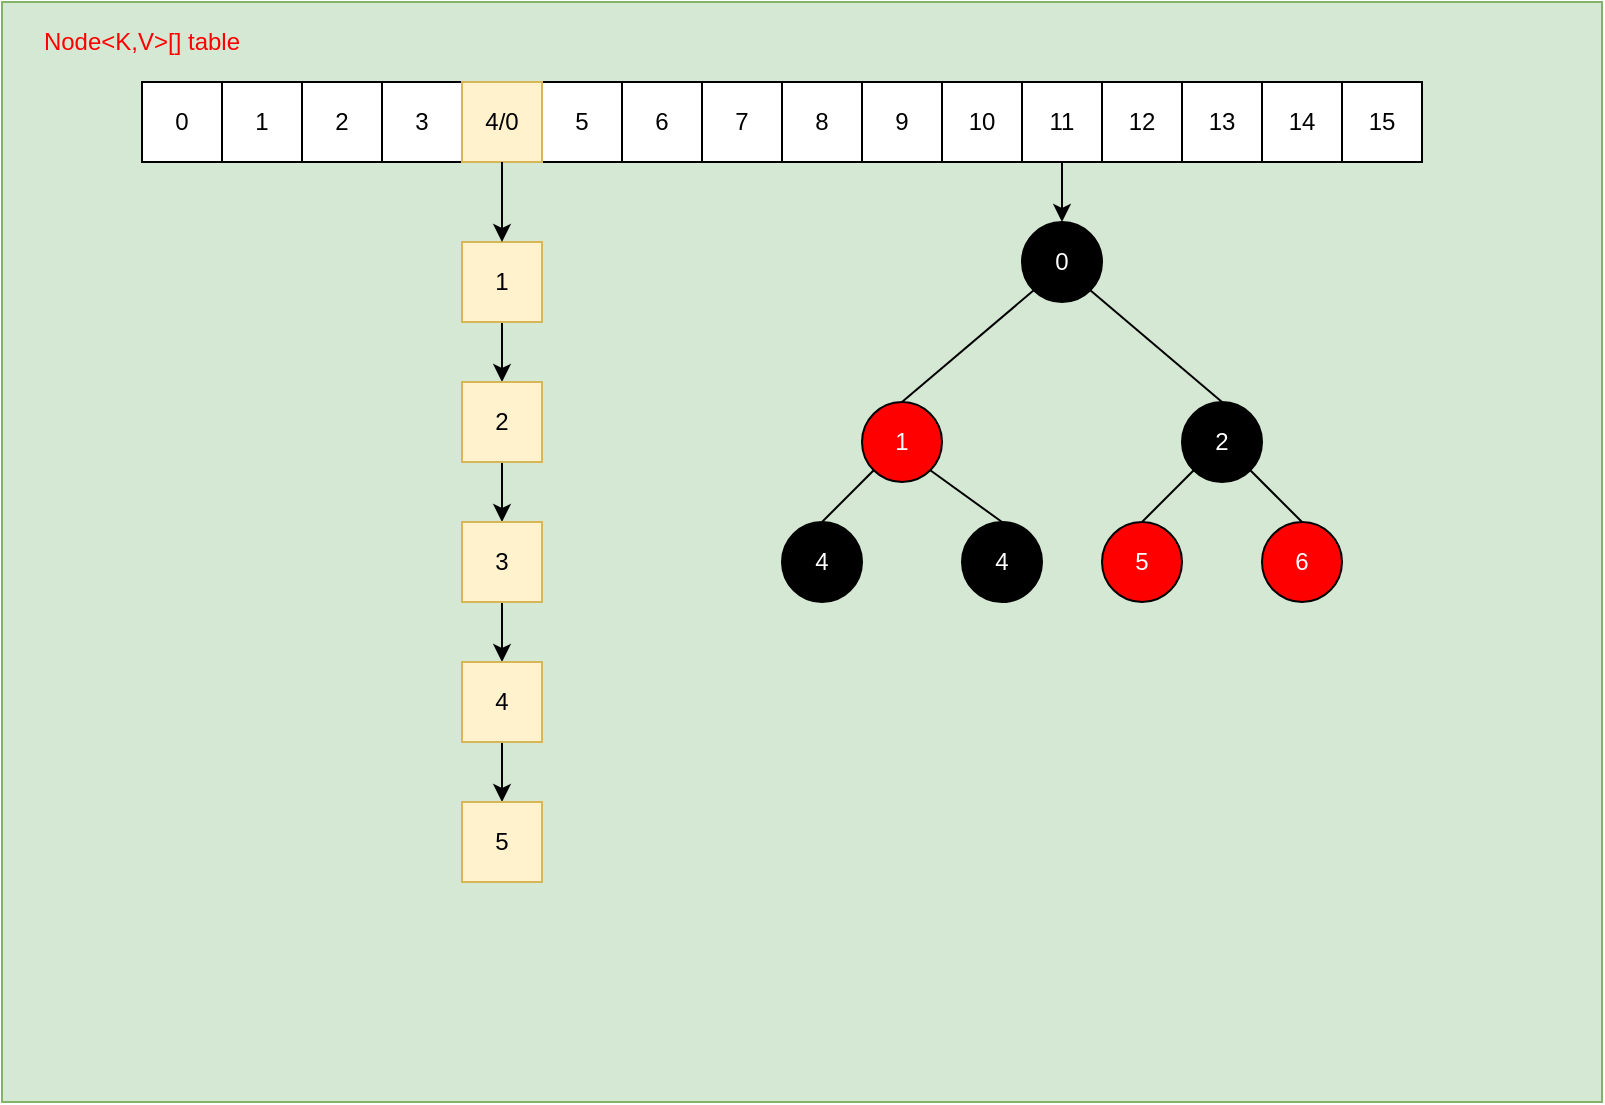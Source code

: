 <mxfile version="12.9.6" type="github" pages="6">
  <diagram id="8V5dtoAIcNinE1zWuWp3" name="HashMap">
    <mxGraphModel dx="946" dy="623" grid="1" gridSize="10" guides="1" tooltips="1" connect="1" arrows="1" fold="1" page="1" pageScale="1" pageWidth="827" pageHeight="1169" math="0" shadow="0">
      <root>
        <mxCell id="0" />
        <mxCell id="1" parent="0" />
        <mxCell id="l8kK58O80P4qnYT1HE0h-29" value="" style="rounded=0;whiteSpace=wrap;html=1;fillColor=#d5e8d4;strokeColor=#82b366;" vertex="1" parent="1">
          <mxGeometry x="10" y="10" width="800" height="550" as="geometry" />
        </mxCell>
        <mxCell id="l8kK58O80P4qnYT1HE0h-46" value="" style="group;fillColor=#fff2cc;strokeColor=#d6b656;" vertex="1" connectable="0" parent="1">
          <mxGeometry x="80" y="50" width="640" height="40" as="geometry" />
        </mxCell>
        <mxCell id="l8kK58O80P4qnYT1HE0h-30" value="0" style="whiteSpace=wrap;html=1;aspect=fixed;" vertex="1" parent="l8kK58O80P4qnYT1HE0h-46">
          <mxGeometry width="40" height="40" as="geometry" />
        </mxCell>
        <mxCell id="l8kK58O80P4qnYT1HE0h-31" value="1" style="whiteSpace=wrap;html=1;aspect=fixed;" vertex="1" parent="l8kK58O80P4qnYT1HE0h-46">
          <mxGeometry x="40" width="40" height="40" as="geometry" />
        </mxCell>
        <mxCell id="l8kK58O80P4qnYT1HE0h-32" value="2" style="whiteSpace=wrap;html=1;aspect=fixed;" vertex="1" parent="l8kK58O80P4qnYT1HE0h-46">
          <mxGeometry x="80" width="40" height="40" as="geometry" />
        </mxCell>
        <mxCell id="l8kK58O80P4qnYT1HE0h-33" value="5" style="whiteSpace=wrap;html=1;aspect=fixed;" vertex="1" parent="l8kK58O80P4qnYT1HE0h-46">
          <mxGeometry x="200" width="40" height="40" as="geometry" />
        </mxCell>
        <mxCell id="l8kK58O80P4qnYT1HE0h-34" value="8" style="whiteSpace=wrap;html=1;aspect=fixed;" vertex="1" parent="l8kK58O80P4qnYT1HE0h-46">
          <mxGeometry x="320" width="40" height="40" as="geometry" />
        </mxCell>
        <mxCell id="l8kK58O80P4qnYT1HE0h-35" value="11" style="whiteSpace=wrap;html=1;aspect=fixed;" vertex="1" parent="l8kK58O80P4qnYT1HE0h-46">
          <mxGeometry x="440" width="40" height="40" as="geometry" />
        </mxCell>
        <mxCell id="l8kK58O80P4qnYT1HE0h-36" value="14" style="whiteSpace=wrap;html=1;aspect=fixed;" vertex="1" parent="l8kK58O80P4qnYT1HE0h-46">
          <mxGeometry x="560" width="40" height="40" as="geometry" />
        </mxCell>
        <mxCell id="l8kK58O80P4qnYT1HE0h-37" value="3" style="whiteSpace=wrap;html=1;aspect=fixed;" vertex="1" parent="l8kK58O80P4qnYT1HE0h-46">
          <mxGeometry x="120" width="40" height="40" as="geometry" />
        </mxCell>
        <mxCell id="l8kK58O80P4qnYT1HE0h-38" value="4/0" style="whiteSpace=wrap;html=1;aspect=fixed;fillColor=#fff2cc;strokeColor=#d6b656;" vertex="1" parent="l8kK58O80P4qnYT1HE0h-46">
          <mxGeometry x="160" width="40" height="40" as="geometry" />
        </mxCell>
        <mxCell id="l8kK58O80P4qnYT1HE0h-39" value="6" style="whiteSpace=wrap;html=1;aspect=fixed;" vertex="1" parent="l8kK58O80P4qnYT1HE0h-46">
          <mxGeometry x="240" width="40" height="40" as="geometry" />
        </mxCell>
        <mxCell id="l8kK58O80P4qnYT1HE0h-40" value="7" style="whiteSpace=wrap;html=1;aspect=fixed;" vertex="1" parent="l8kK58O80P4qnYT1HE0h-46">
          <mxGeometry x="280" width="40" height="40" as="geometry" />
        </mxCell>
        <mxCell id="l8kK58O80P4qnYT1HE0h-41" value="9" style="whiteSpace=wrap;html=1;aspect=fixed;" vertex="1" parent="l8kK58O80P4qnYT1HE0h-46">
          <mxGeometry x="360" width="40" height="40" as="geometry" />
        </mxCell>
        <mxCell id="l8kK58O80P4qnYT1HE0h-42" value="10" style="whiteSpace=wrap;html=1;aspect=fixed;" vertex="1" parent="l8kK58O80P4qnYT1HE0h-46">
          <mxGeometry x="400" width="40" height="40" as="geometry" />
        </mxCell>
        <mxCell id="l8kK58O80P4qnYT1HE0h-43" value="12" style="whiteSpace=wrap;html=1;aspect=fixed;" vertex="1" parent="l8kK58O80P4qnYT1HE0h-46">
          <mxGeometry x="480" width="40" height="40" as="geometry" />
        </mxCell>
        <mxCell id="l8kK58O80P4qnYT1HE0h-44" value="13" style="whiteSpace=wrap;html=1;aspect=fixed;" vertex="1" parent="l8kK58O80P4qnYT1HE0h-46">
          <mxGeometry x="520" width="40" height="40" as="geometry" />
        </mxCell>
        <mxCell id="l8kK58O80P4qnYT1HE0h-45" value="15" style="whiteSpace=wrap;html=1;aspect=fixed;" vertex="1" parent="l8kK58O80P4qnYT1HE0h-46">
          <mxGeometry x="600" width="40" height="40" as="geometry" />
        </mxCell>
        <mxCell id="l8kK58O80P4qnYT1HE0h-47" value="Node&amp;lt;K,V&amp;gt;[] table" style="text;html=1;strokeColor=none;fillColor=none;align=center;verticalAlign=middle;whiteSpace=wrap;rounded=0;fontColor=#FF0000;" vertex="1" parent="1">
          <mxGeometry x="20" y="20" width="120" height="20" as="geometry" />
        </mxCell>
        <mxCell id="l8kK58O80P4qnYT1HE0h-53" style="edgeStyle=orthogonalEdgeStyle;rounded=0;orthogonalLoop=1;jettySize=auto;html=1;exitX=0.5;exitY=1;exitDx=0;exitDy=0;entryX=0.5;entryY=0;entryDx=0;entryDy=0;fontColor=#FF0000;" edge="1" parent="1" source="l8kK58O80P4qnYT1HE0h-48" target="l8kK58O80P4qnYT1HE0h-52">
          <mxGeometry relative="1" as="geometry" />
        </mxCell>
        <mxCell id="l8kK58O80P4qnYT1HE0h-48" value="1" style="whiteSpace=wrap;html=1;aspect=fixed;fillColor=#fff2cc;strokeColor=#d6b656;" vertex="1" parent="1">
          <mxGeometry x="240" y="130" width="40" height="40" as="geometry" />
        </mxCell>
        <mxCell id="l8kK58O80P4qnYT1HE0h-77" value="" style="edgeStyle=orthogonalEdgeStyle;rounded=0;orthogonalLoop=1;jettySize=auto;html=1;fontColor=#000000;" edge="1" parent="1" source="l8kK58O80P4qnYT1HE0h-52" target="l8kK58O80P4qnYT1HE0h-76">
          <mxGeometry relative="1" as="geometry" />
        </mxCell>
        <mxCell id="l8kK58O80P4qnYT1HE0h-52" value="2" style="whiteSpace=wrap;html=1;aspect=fixed;fillColor=#fff2cc;strokeColor=#d6b656;" vertex="1" parent="1">
          <mxGeometry x="240" y="200" width="40" height="40" as="geometry" />
        </mxCell>
        <mxCell id="l8kK58O80P4qnYT1HE0h-79" value="" style="edgeStyle=orthogonalEdgeStyle;rounded=0;orthogonalLoop=1;jettySize=auto;html=1;fontColor=#000000;" edge="1" parent="1" source="l8kK58O80P4qnYT1HE0h-76" target="l8kK58O80P4qnYT1HE0h-78">
          <mxGeometry relative="1" as="geometry" />
        </mxCell>
        <mxCell id="l8kK58O80P4qnYT1HE0h-76" value="3" style="whiteSpace=wrap;html=1;aspect=fixed;fillColor=#fff2cc;strokeColor=#d6b656;" vertex="1" parent="1">
          <mxGeometry x="240" y="270" width="40" height="40" as="geometry" />
        </mxCell>
        <mxCell id="l8kK58O80P4qnYT1HE0h-81" value="" style="edgeStyle=orthogonalEdgeStyle;rounded=0;orthogonalLoop=1;jettySize=auto;html=1;fontColor=#000000;" edge="1" parent="1" source="l8kK58O80P4qnYT1HE0h-78" target="l8kK58O80P4qnYT1HE0h-80">
          <mxGeometry relative="1" as="geometry" />
        </mxCell>
        <mxCell id="l8kK58O80P4qnYT1HE0h-78" value="4" style="whiteSpace=wrap;html=1;aspect=fixed;fillColor=#fff2cc;strokeColor=#d6b656;" vertex="1" parent="1">
          <mxGeometry x="240" y="340" width="40" height="40" as="geometry" />
        </mxCell>
        <mxCell id="l8kK58O80P4qnYT1HE0h-80" value="5" style="whiteSpace=wrap;html=1;aspect=fixed;fillColor=#fff2cc;strokeColor=#d6b656;" vertex="1" parent="1">
          <mxGeometry x="240" y="410" width="40" height="40" as="geometry" />
        </mxCell>
        <mxCell id="l8kK58O80P4qnYT1HE0h-56" value="1" style="ellipse;whiteSpace=wrap;html=1;aspect=fixed;fontColor=#FFFFFF;fillColor=#FF0000;" vertex="1" parent="1">
          <mxGeometry x="440" y="210" width="40" height="40" as="geometry" />
        </mxCell>
        <mxCell id="l8kK58O80P4qnYT1HE0h-57" value="2" style="ellipse;whiteSpace=wrap;html=1;aspect=fixed;fontColor=#FFFFFF;fillColor=#000000;" vertex="1" parent="1">
          <mxGeometry x="600" y="210" width="40" height="40" as="geometry" />
        </mxCell>
        <mxCell id="l8kK58O80P4qnYT1HE0h-58" value="4" style="ellipse;whiteSpace=wrap;html=1;aspect=fixed;fontColor=#FFFFFF;fillColor=#000000;" vertex="1" parent="1">
          <mxGeometry x="400" y="270" width="40" height="40" as="geometry" />
        </mxCell>
        <mxCell id="l8kK58O80P4qnYT1HE0h-59" value="4" style="ellipse;whiteSpace=wrap;html=1;aspect=fixed;fontColor=#FFFFFF;fillColor=#000000;" vertex="1" parent="1">
          <mxGeometry x="490" y="270" width="40" height="40" as="geometry" />
        </mxCell>
        <mxCell id="l8kK58O80P4qnYT1HE0h-60" value="5" style="ellipse;whiteSpace=wrap;html=1;aspect=fixed;fontColor=#FFFFFF;fillColor=#FF0000;" vertex="1" parent="1">
          <mxGeometry x="560" y="270" width="40" height="40" as="geometry" />
        </mxCell>
        <mxCell id="l8kK58O80P4qnYT1HE0h-61" value="6" style="ellipse;whiteSpace=wrap;html=1;aspect=fixed;fontColor=#FFFFFF;fillColor=#FF0000;" vertex="1" parent="1">
          <mxGeometry x="640" y="270" width="40" height="40" as="geometry" />
        </mxCell>
        <mxCell id="l8kK58O80P4qnYT1HE0h-85" style="edgeStyle=orthogonalEdgeStyle;rounded=0;orthogonalLoop=1;jettySize=auto;html=1;exitX=0.5;exitY=1;exitDx=0;exitDy=0;entryX=0.5;entryY=0;entryDx=0;entryDy=0;fontColor=#FFFFFF;" edge="1" parent="1" source="l8kK58O80P4qnYT1HE0h-38" target="l8kK58O80P4qnYT1HE0h-48">
          <mxGeometry relative="1" as="geometry" />
        </mxCell>
        <mxCell id="l8kK58O80P4qnYT1HE0h-84" value="0" style="ellipse;whiteSpace=wrap;html=1;aspect=fixed;fontColor=#FFFFFF;fillColor=#000000;" vertex="1" parent="1">
          <mxGeometry x="520" y="120" width="40" height="40" as="geometry" />
        </mxCell>
        <mxCell id="Q0Tg87e97qfw7VN8a2Qs-5" value="" style="endArrow=none;html=1;shadow=0;strokeColor=#000000;fontColor=#000000;exitX=0;exitY=1;exitDx=0;exitDy=0;entryX=0.5;entryY=0;entryDx=0;entryDy=0;curved=1;" edge="1" parent="1" source="l8kK58O80P4qnYT1HE0h-84" target="l8kK58O80P4qnYT1HE0h-56">
          <mxGeometry width="50" height="50" relative="1" as="geometry">
            <mxPoint x="370" y="220" as="sourcePoint" />
            <mxPoint x="420" y="170" as="targetPoint" />
          </mxGeometry>
        </mxCell>
        <mxCell id="Q0Tg87e97qfw7VN8a2Qs-8" value="" style="endArrow=none;html=1;shadow=0;strokeColor=#000000;fontColor=#000000;entryX=1;entryY=1;entryDx=0;entryDy=0;exitX=0.5;exitY=0;exitDx=0;exitDy=0;" edge="1" parent="1" source="l8kK58O80P4qnYT1HE0h-57" target="l8kK58O80P4qnYT1HE0h-84">
          <mxGeometry width="50" height="50" relative="1" as="geometry">
            <mxPoint x="370" y="220" as="sourcePoint" />
            <mxPoint x="420" y="170" as="targetPoint" />
          </mxGeometry>
        </mxCell>
        <mxCell id="Q0Tg87e97qfw7VN8a2Qs-10" value="" style="endArrow=none;html=1;shadow=0;strokeColor=#000000;fontColor=#000000;entryX=0;entryY=1;entryDx=0;entryDy=0;exitX=0.5;exitY=0;exitDx=0;exitDy=0;" edge="1" parent="1" source="l8kK58O80P4qnYT1HE0h-58" target="l8kK58O80P4qnYT1HE0h-56">
          <mxGeometry width="50" height="50" relative="1" as="geometry">
            <mxPoint x="370" y="220" as="sourcePoint" />
            <mxPoint x="420" y="170" as="targetPoint" />
          </mxGeometry>
        </mxCell>
        <mxCell id="Q0Tg87e97qfw7VN8a2Qs-12" value="" style="endArrow=none;html=1;shadow=0;strokeColor=#000000;fontColor=#000000;entryX=1;entryY=1;entryDx=0;entryDy=0;exitX=0.5;exitY=0;exitDx=0;exitDy=0;" edge="1" parent="1" source="l8kK58O80P4qnYT1HE0h-59" target="l8kK58O80P4qnYT1HE0h-56">
          <mxGeometry width="50" height="50" relative="1" as="geometry">
            <mxPoint x="370" y="220" as="sourcePoint" />
            <mxPoint x="420" y="170" as="targetPoint" />
          </mxGeometry>
        </mxCell>
        <mxCell id="Q0Tg87e97qfw7VN8a2Qs-13" value="" style="endArrow=none;html=1;shadow=0;strokeColor=#000000;fontColor=#000000;entryX=0;entryY=1;entryDx=0;entryDy=0;exitX=0.5;exitY=0;exitDx=0;exitDy=0;" edge="1" parent="1" source="l8kK58O80P4qnYT1HE0h-60" target="l8kK58O80P4qnYT1HE0h-57">
          <mxGeometry width="50" height="50" relative="1" as="geometry">
            <mxPoint x="370" y="220" as="sourcePoint" />
            <mxPoint x="420" y="170" as="targetPoint" />
          </mxGeometry>
        </mxCell>
        <mxCell id="Q0Tg87e97qfw7VN8a2Qs-14" value="" style="endArrow=none;html=1;shadow=0;strokeColor=#000000;fontColor=#000000;entryX=1;entryY=1;entryDx=0;entryDy=0;exitX=0.5;exitY=0;exitDx=0;exitDy=0;" edge="1" parent="1" source="l8kK58O80P4qnYT1HE0h-61" target="l8kK58O80P4qnYT1HE0h-57">
          <mxGeometry width="50" height="50" relative="1" as="geometry">
            <mxPoint x="370" y="220" as="sourcePoint" />
            <mxPoint x="420" y="170" as="targetPoint" />
          </mxGeometry>
        </mxCell>
        <mxCell id="Q0Tg87e97qfw7VN8a2Qs-16" style="edgeStyle=none;orthogonalLoop=1;jettySize=auto;html=1;exitX=0.5;exitY=1;exitDx=0;exitDy=0;entryX=0.5;entryY=0;entryDx=0;entryDy=0;shadow=0;startArrow=none;startFill=0;strokeColor=#000000;fontColor=#000000;rounded=0;" edge="1" parent="1" source="l8kK58O80P4qnYT1HE0h-35" target="l8kK58O80P4qnYT1HE0h-84">
          <mxGeometry relative="1" as="geometry" />
        </mxCell>
      </root>
    </mxGraphModel>
  </diagram>
  <diagram id="CUyQdSdbF0gmTXD8Xsjy" name="初始化数组">
    <mxGraphModel dx="946" dy="623" grid="1" gridSize="10" guides="1" tooltips="1" connect="1" arrows="1" fold="1" page="1" pageScale="1" pageWidth="827" pageHeight="1169" math="0" shadow="0">
      <root>
        <mxCell id="l71ueccc4UTqcExnBuMT-0" />
        <mxCell id="l71ueccc4UTqcExnBuMT-1" parent="l71ueccc4UTqcExnBuMT-0" />
        <mxCell id="l71ueccc4UTqcExnBuMT-2" value="" style="rounded=0;whiteSpace=wrap;html=1;fillColor=#d5e8d4;strokeColor=#82b366;" vertex="1" parent="l71ueccc4UTqcExnBuMT-1">
          <mxGeometry x="20" y="10" width="780" height="150" as="geometry" />
        </mxCell>
        <mxCell id="l71ueccc4UTqcExnBuMT-3" value="" style="group;" vertex="1" connectable="0" parent="l71ueccc4UTqcExnBuMT-1">
          <mxGeometry x="90" y="70" width="640" height="40" as="geometry" />
        </mxCell>
        <mxCell id="l71ueccc4UTqcExnBuMT-4" value="0" style="whiteSpace=wrap;html=1;aspect=fixed;" vertex="1" parent="l71ueccc4UTqcExnBuMT-3">
          <mxGeometry width="40" height="40" as="geometry" />
        </mxCell>
        <mxCell id="l71ueccc4UTqcExnBuMT-5" value="1" style="whiteSpace=wrap;html=1;aspect=fixed;" vertex="1" parent="l71ueccc4UTqcExnBuMT-3">
          <mxGeometry x="40" width="40" height="40" as="geometry" />
        </mxCell>
        <mxCell id="l71ueccc4UTqcExnBuMT-6" value="2" style="whiteSpace=wrap;html=1;aspect=fixed;" vertex="1" parent="l71ueccc4UTqcExnBuMT-3">
          <mxGeometry x="80" width="40" height="40" as="geometry" />
        </mxCell>
        <mxCell id="l71ueccc4UTqcExnBuMT-7" value="5" style="whiteSpace=wrap;html=1;aspect=fixed;" vertex="1" parent="l71ueccc4UTqcExnBuMT-3">
          <mxGeometry x="200" width="40" height="40" as="geometry" />
        </mxCell>
        <mxCell id="l71ueccc4UTqcExnBuMT-8" value="8" style="whiteSpace=wrap;html=1;aspect=fixed;" vertex="1" parent="l71ueccc4UTqcExnBuMT-3">
          <mxGeometry x="320" width="40" height="40" as="geometry" />
        </mxCell>
        <mxCell id="l71ueccc4UTqcExnBuMT-9" value="11" style="whiteSpace=wrap;html=1;aspect=fixed;" vertex="1" parent="l71ueccc4UTqcExnBuMT-3">
          <mxGeometry x="440" width="40" height="40" as="geometry" />
        </mxCell>
        <mxCell id="l71ueccc4UTqcExnBuMT-10" value="14" style="whiteSpace=wrap;html=1;aspect=fixed;" vertex="1" parent="l71ueccc4UTqcExnBuMT-3">
          <mxGeometry x="560" width="40" height="40" as="geometry" />
        </mxCell>
        <mxCell id="l71ueccc4UTqcExnBuMT-11" value="3" style="whiteSpace=wrap;html=1;aspect=fixed;" vertex="1" parent="l71ueccc4UTqcExnBuMT-3">
          <mxGeometry x="120" width="40" height="40" as="geometry" />
        </mxCell>
        <mxCell id="l71ueccc4UTqcExnBuMT-12" value="4" style="whiteSpace=wrap;html=1;aspect=fixed;" vertex="1" parent="l71ueccc4UTqcExnBuMT-3">
          <mxGeometry x="160" width="40" height="40" as="geometry" />
        </mxCell>
        <mxCell id="l71ueccc4UTqcExnBuMT-13" value="6" style="whiteSpace=wrap;html=1;aspect=fixed;" vertex="1" parent="l71ueccc4UTqcExnBuMT-3">
          <mxGeometry x="240" width="40" height="40" as="geometry" />
        </mxCell>
        <mxCell id="l71ueccc4UTqcExnBuMT-14" value="7" style="whiteSpace=wrap;html=1;aspect=fixed;" vertex="1" parent="l71ueccc4UTqcExnBuMT-3">
          <mxGeometry x="280" width="40" height="40" as="geometry" />
        </mxCell>
        <mxCell id="l71ueccc4UTqcExnBuMT-15" value="9" style="whiteSpace=wrap;html=1;aspect=fixed;" vertex="1" parent="l71ueccc4UTqcExnBuMT-3">
          <mxGeometry x="360" width="40" height="40" as="geometry" />
        </mxCell>
        <mxCell id="l71ueccc4UTqcExnBuMT-16" value="10" style="whiteSpace=wrap;html=1;aspect=fixed;" vertex="1" parent="l71ueccc4UTqcExnBuMT-3">
          <mxGeometry x="400" width="40" height="40" as="geometry" />
        </mxCell>
        <mxCell id="l71ueccc4UTqcExnBuMT-17" value="12" style="whiteSpace=wrap;html=1;aspect=fixed;" vertex="1" parent="l71ueccc4UTqcExnBuMT-3">
          <mxGeometry x="480" width="40" height="40" as="geometry" />
        </mxCell>
        <mxCell id="l71ueccc4UTqcExnBuMT-18" value="13" style="whiteSpace=wrap;html=1;aspect=fixed;" vertex="1" parent="l71ueccc4UTqcExnBuMT-3">
          <mxGeometry x="520" width="40" height="40" as="geometry" />
        </mxCell>
        <mxCell id="l71ueccc4UTqcExnBuMT-19" value="15" style="whiteSpace=wrap;html=1;aspect=fixed;" vertex="1" parent="l71ueccc4UTqcExnBuMT-3">
          <mxGeometry x="600" width="40" height="40" as="geometry" />
        </mxCell>
        <mxCell id="Jt9Sx24sZQL1PCeCptWo-0" value="Node&amp;lt;K,V&amp;gt;[] table" style="text;html=1;strokeColor=none;fillColor=none;align=center;verticalAlign=middle;whiteSpace=wrap;rounded=0;fontColor=#FF0000;" vertex="1" parent="l71ueccc4UTqcExnBuMT-1">
          <mxGeometry x="30" y="30" width="120" height="20" as="geometry" />
        </mxCell>
      </root>
    </mxGraphModel>
  </diagram>
  <diagram id="o_QbdtVdACUE5qeTqP2a" name="计算存储位置">
    <mxGraphModel dx="946" dy="623" grid="1" gridSize="10" guides="1" tooltips="1" connect="1" arrows="1" fold="1" page="1" pageScale="1" pageWidth="827" pageHeight="1169" math="0" shadow="0">
      <root>
        <mxCell id="mInNOV8SeNAIjrkM026Y-0" />
        <mxCell id="mInNOV8SeNAIjrkM026Y-1" parent="mInNOV8SeNAIjrkM026Y-0" />
        <mxCell id="mInNOV8SeNAIjrkM026Y-2" value="" style="rounded=0;whiteSpace=wrap;html=1;fillColor=#d5e8d4;strokeColor=#82b366;" vertex="1" parent="mInNOV8SeNAIjrkM026Y-1">
          <mxGeometry x="40" y="40" width="600" height="390" as="geometry" />
        </mxCell>
        <mxCell id="mInNOV8SeNAIjrkM026Y-3" value="h = key.hashCode() =&amp;nbsp;&lt;span style=&quot;text-align: left ; white-space: nowrap&quot;&gt;-861391249&lt;/span&gt;" style="rounded=0;whiteSpace=wrap;html=1;fillColor=#dae8fc;strokeColor=#6c8ebf;" vertex="1" parent="mInNOV8SeNAIjrkM026Y-1">
          <mxGeometry x="80" y="80" width="220" height="40" as="geometry" />
        </mxCell>
        <mxCell id="mInNOV8SeNAIjrkM026Y-6" value="" style="rounded=0;whiteSpace=wrap;html=1;fillColor=#ffe6cc;strokeColor=#d79b00;" vertex="1" parent="mInNOV8SeNAIjrkM026Y-1">
          <mxGeometry x="320" y="310" width="290" height="100" as="geometry" />
        </mxCell>
        <mxCell id="mInNOV8SeNAIjrkM026Y-7" value="&amp;nbsp; &amp;nbsp; &amp;nbsp;1100 1100 1010 1000 1111 1010 1100 0111&lt;br&gt;&amp;amp;&amp;nbsp; &amp;nbsp;0000 0000 0000 0000 0000 0000 0000 1111&lt;br&gt;---------------------------------------------------------------&lt;br&gt;&amp;nbsp; &amp;nbsp; &amp;nbsp;0000 0000 0000 0000 0000 0000 0000 0111" style="text;html=1;fontColor=#000000;" vertex="1" parent="mInNOV8SeNAIjrkM026Y-1">
          <mxGeometry x="340" y="325" width="260" height="70" as="geometry" />
        </mxCell>
        <mxCell id="mInNOV8SeNAIjrkM026Y-8" value="" style="rounded=0;whiteSpace=wrap;html=1;fillColor=#ffe6cc;strokeColor=#d79b00;" vertex="1" parent="mInNOV8SeNAIjrkM026Y-1">
          <mxGeometry x="320" y="190" width="290" height="100" as="geometry" />
        </mxCell>
        <mxCell id="mInNOV8SeNAIjrkM026Y-10" value="&amp;nbsp; &amp;nbsp; &amp;nbsp;&lt;span style=&quot;text-align: center ; white-space: normal&quot;&gt;1100 1100 1010 1000 0011 0110 0110 1111&lt;/span&gt;&lt;br&gt;^&amp;nbsp; &amp;nbsp;0000 0000 0000 0000 1100 1100 1010 1000&lt;br&gt;----------------------------------------------------------------&lt;br&gt;&amp;nbsp; &amp;nbsp; &amp;nbsp;1100 1100 1010 1000 1111 1010 1100 0111" style="text;html=1;fontColor=#000000;" vertex="1" parent="mInNOV8SeNAIjrkM026Y-1">
          <mxGeometry x="340" y="205" width="260" height="70" as="geometry" />
        </mxCell>
        <mxCell id="mInNOV8SeNAIjrkM026Y-11" value="1100 1100 1010 1000 0011 0110 0110 1111" style="rounded=0;whiteSpace=wrap;html=1;fillColor=#ffe6cc;strokeColor=#d79b00;" vertex="1" parent="mInNOV8SeNAIjrkM026Y-1">
          <mxGeometry x="320" y="80" width="290" height="40" as="geometry" />
        </mxCell>
        <mxCell id="mInNOV8SeNAIjrkM026Y-17" value="&lt;span style=&quot;text-align: left ; white-space: nowrap&quot;&gt;0000 0000 0000 0000 1100 1100 1010 1000&lt;/span&gt;" style="rounded=0;whiteSpace=wrap;html=1;fillColor=#ffe6cc;strokeColor=#d79b00;" vertex="1" parent="mInNOV8SeNAIjrkM026Y-1">
          <mxGeometry x="320" y="130" width="290" height="40" as="geometry" />
        </mxCell>
        <mxCell id="mInNOV8SeNAIjrkM026Y-19" value="h &amp;gt;&amp;gt;&amp;gt; 16 =&amp;nbsp;&lt;span style=&quot;text-align: left ; white-space: nowrap&quot;&gt;52392&lt;/span&gt;" style="rounded=0;whiteSpace=wrap;html=1;fillColor=#dae8fc;strokeColor=#6c8ebf;" vertex="1" parent="mInNOV8SeNAIjrkM026Y-1">
          <mxGeometry x="80" y="130" width="220" height="40" as="geometry" />
        </mxCell>
        <mxCell id="mInNOV8SeNAIjrkM026Y-21" value="hash = h ^ (h &amp;gt;&amp;gt;&amp;gt; 16) =&amp;nbsp;&lt;span style=&quot;text-align: left ; white-space: nowrap&quot;&gt;-861340985&lt;/span&gt;" style="rounded=0;whiteSpace=wrap;html=1;fillColor=#dae8fc;strokeColor=#6c8ebf;" vertex="1" parent="mInNOV8SeNAIjrkM026Y-1">
          <mxGeometry x="80" y="190" width="220" height="40" as="geometry" />
        </mxCell>
        <mxCell id="mInNOV8SeNAIjrkM026Y-22" value="i = (n-1) &amp;amp; hash =&amp;nbsp;&lt;span style=&quot;text-align: left ; white-space: nowrap&quot;&gt;7&lt;/span&gt;" style="rounded=0;whiteSpace=wrap;html=1;fillColor=#dae8fc;strokeColor=#6c8ebf;" vertex="1" parent="mInNOV8SeNAIjrkM026Y-1">
          <mxGeometry x="80" y="310" width="220" height="40" as="geometry" />
        </mxCell>
        <mxCell id="mInNOV8SeNAIjrkM026Y-27" value="key= &quot;android&quot;" style="text;html=1;strokeColor=none;fillColor=none;align=center;verticalAlign=middle;whiteSpace=wrap;rounded=0;fontColor=#000000;" vertex="1" parent="mInNOV8SeNAIjrkM026Y-1">
          <mxGeometry x="80" y="50" width="90" height="20" as="geometry" />
        </mxCell>
      </root>
    </mxGraphModel>
  </diagram>
  <diagram id="zc0fbY4rKfNgrgesJZ_3" name="存储到数组">
    <mxGraphModel dx="946" dy="623" grid="1" gridSize="10" guides="1" tooltips="1" connect="1" arrows="1" fold="1" page="1" pageScale="1" pageWidth="827" pageHeight="1169" math="0" shadow="0">
      <root>
        <mxCell id="A0xVOumwqjnmtFsMBKlI-0" />
        <mxCell id="A0xVOumwqjnmtFsMBKlI-1" parent="A0xVOumwqjnmtFsMBKlI-0" />
        <mxCell id="fxyTtnFOJwaMsg2ZOGqX-0" value="" style="rounded=0;whiteSpace=wrap;html=1;fillColor=#d5e8d4;strokeColor=#82b366;" vertex="1" parent="A0xVOumwqjnmtFsMBKlI-1">
          <mxGeometry x="20" y="10" width="780" height="150" as="geometry" />
        </mxCell>
        <mxCell id="fxyTtnFOJwaMsg2ZOGqX-1" value="" style="group;" vertex="1" connectable="0" parent="A0xVOumwqjnmtFsMBKlI-1">
          <mxGeometry x="90" y="70" width="640" height="40" as="geometry" />
        </mxCell>
        <mxCell id="fxyTtnFOJwaMsg2ZOGqX-2" value="0" style="whiteSpace=wrap;html=1;aspect=fixed;" vertex="1" parent="fxyTtnFOJwaMsg2ZOGqX-1">
          <mxGeometry width="40" height="40" as="geometry" />
        </mxCell>
        <mxCell id="fxyTtnFOJwaMsg2ZOGqX-3" value="1" style="whiteSpace=wrap;html=1;aspect=fixed;" vertex="1" parent="fxyTtnFOJwaMsg2ZOGqX-1">
          <mxGeometry x="40" width="40" height="40" as="geometry" />
        </mxCell>
        <mxCell id="fxyTtnFOJwaMsg2ZOGqX-4" value="2" style="whiteSpace=wrap;html=1;aspect=fixed;" vertex="1" parent="fxyTtnFOJwaMsg2ZOGqX-1">
          <mxGeometry x="80" width="40" height="40" as="geometry" />
        </mxCell>
        <mxCell id="fxyTtnFOJwaMsg2ZOGqX-5" value="5" style="whiteSpace=wrap;html=1;aspect=fixed;" vertex="1" parent="fxyTtnFOJwaMsg2ZOGqX-1">
          <mxGeometry x="200" width="40" height="40" as="geometry" />
        </mxCell>
        <mxCell id="fxyTtnFOJwaMsg2ZOGqX-6" value="8" style="whiteSpace=wrap;html=1;aspect=fixed;" vertex="1" parent="fxyTtnFOJwaMsg2ZOGqX-1">
          <mxGeometry x="320" width="40" height="40" as="geometry" />
        </mxCell>
        <mxCell id="fxyTtnFOJwaMsg2ZOGqX-7" value="11" style="whiteSpace=wrap;html=1;aspect=fixed;" vertex="1" parent="fxyTtnFOJwaMsg2ZOGqX-1">
          <mxGeometry x="440" width="40" height="40" as="geometry" />
        </mxCell>
        <mxCell id="fxyTtnFOJwaMsg2ZOGqX-8" value="14" style="whiteSpace=wrap;html=1;aspect=fixed;" vertex="1" parent="fxyTtnFOJwaMsg2ZOGqX-1">
          <mxGeometry x="560" width="40" height="40" as="geometry" />
        </mxCell>
        <mxCell id="fxyTtnFOJwaMsg2ZOGqX-9" value="3" style="whiteSpace=wrap;html=1;aspect=fixed;fillColor=#fff2cc;strokeColor=#d6b656;" vertex="1" parent="fxyTtnFOJwaMsg2ZOGqX-1">
          <mxGeometry x="120" width="40" height="40" as="geometry" />
        </mxCell>
        <mxCell id="fxyTtnFOJwaMsg2ZOGqX-10" value="4" style="whiteSpace=wrap;html=1;aspect=fixed;" vertex="1" parent="fxyTtnFOJwaMsg2ZOGqX-1">
          <mxGeometry x="160" width="40" height="40" as="geometry" />
        </mxCell>
        <mxCell id="fxyTtnFOJwaMsg2ZOGqX-11" value="6" style="whiteSpace=wrap;html=1;aspect=fixed;" vertex="1" parent="fxyTtnFOJwaMsg2ZOGqX-1">
          <mxGeometry x="240" width="40" height="40" as="geometry" />
        </mxCell>
        <mxCell id="fxyTtnFOJwaMsg2ZOGqX-12" value="7" style="whiteSpace=wrap;html=1;aspect=fixed;" vertex="1" parent="fxyTtnFOJwaMsg2ZOGqX-1">
          <mxGeometry x="280" width="40" height="40" as="geometry" />
        </mxCell>
        <mxCell id="fxyTtnFOJwaMsg2ZOGqX-13" value="9" style="whiteSpace=wrap;html=1;aspect=fixed;" vertex="1" parent="fxyTtnFOJwaMsg2ZOGqX-1">
          <mxGeometry x="360" width="40" height="40" as="geometry" />
        </mxCell>
        <mxCell id="fxyTtnFOJwaMsg2ZOGqX-14" value="10" style="whiteSpace=wrap;html=1;aspect=fixed;" vertex="1" parent="fxyTtnFOJwaMsg2ZOGqX-1">
          <mxGeometry x="400" width="40" height="40" as="geometry" />
        </mxCell>
        <mxCell id="fxyTtnFOJwaMsg2ZOGqX-15" value="12" style="whiteSpace=wrap;html=1;aspect=fixed;" vertex="1" parent="fxyTtnFOJwaMsg2ZOGqX-1">
          <mxGeometry x="480" width="40" height="40" as="geometry" />
        </mxCell>
        <mxCell id="fxyTtnFOJwaMsg2ZOGqX-16" value="13" style="whiteSpace=wrap;html=1;aspect=fixed;" vertex="1" parent="fxyTtnFOJwaMsg2ZOGqX-1">
          <mxGeometry x="520" width="40" height="40" as="geometry" />
        </mxCell>
        <mxCell id="fxyTtnFOJwaMsg2ZOGqX-17" value="15" style="whiteSpace=wrap;html=1;aspect=fixed;" vertex="1" parent="fxyTtnFOJwaMsg2ZOGqX-1">
          <mxGeometry x="600" width="40" height="40" as="geometry" />
        </mxCell>
        <mxCell id="fxyTtnFOJwaMsg2ZOGqX-18" value="Node&amp;lt;K,V&amp;gt;[] table" style="text;html=1;strokeColor=none;fillColor=none;align=center;verticalAlign=middle;whiteSpace=wrap;rounded=0;fontColor=#FF0000;" vertex="1" parent="A0xVOumwqjnmtFsMBKlI-1">
          <mxGeometry x="30" y="30" width="120" height="20" as="geometry" />
        </mxCell>
      </root>
    </mxGraphModel>
  </diagram>
  <diagram id="qDscRq9tN6JwfrbmPnry" name="覆盖已存储节点的值">
    <mxGraphModel dx="946" dy="623" grid="1" gridSize="10" guides="1" tooltips="1" connect="1" arrows="1" fold="1" page="1" pageScale="1" pageWidth="827" pageHeight="1169" math="0" shadow="0">
      <root>
        <mxCell id="TGdsfK3yLqWo9C8LCCAR-0" />
        <mxCell id="TGdsfK3yLqWo9C8LCCAR-1" parent="TGdsfK3yLqWo9C8LCCAR-0" />
        <mxCell id="TGdsfK3yLqWo9C8LCCAR-2" value="" style="rounded=0;whiteSpace=wrap;html=1;fillColor=#d5e8d4;strokeColor=#82b366;" vertex="1" parent="TGdsfK3yLqWo9C8LCCAR-1">
          <mxGeometry x="20" y="10" width="780" height="150" as="geometry" />
        </mxCell>
        <mxCell id="TGdsfK3yLqWo9C8LCCAR-3" value="" style="group;" vertex="1" connectable="0" parent="TGdsfK3yLqWo9C8LCCAR-1">
          <mxGeometry x="90" y="70" width="640" height="40" as="geometry" />
        </mxCell>
        <mxCell id="TGdsfK3yLqWo9C8LCCAR-4" value="0" style="whiteSpace=wrap;html=1;aspect=fixed;" vertex="1" parent="TGdsfK3yLqWo9C8LCCAR-3">
          <mxGeometry width="40" height="40" as="geometry" />
        </mxCell>
        <mxCell id="TGdsfK3yLqWo9C8LCCAR-5" value="1" style="whiteSpace=wrap;html=1;aspect=fixed;" vertex="1" parent="TGdsfK3yLqWo9C8LCCAR-3">
          <mxGeometry x="40" width="40" height="40" as="geometry" />
        </mxCell>
        <mxCell id="TGdsfK3yLqWo9C8LCCAR-6" value="2" style="whiteSpace=wrap;html=1;aspect=fixed;" vertex="1" parent="TGdsfK3yLqWo9C8LCCAR-3">
          <mxGeometry x="80" width="40" height="40" as="geometry" />
        </mxCell>
        <mxCell id="TGdsfK3yLqWo9C8LCCAR-7" value="5" style="whiteSpace=wrap;html=1;aspect=fixed;" vertex="1" parent="TGdsfK3yLqWo9C8LCCAR-3">
          <mxGeometry x="200" width="40" height="40" as="geometry" />
        </mxCell>
        <mxCell id="TGdsfK3yLqWo9C8LCCAR-8" value="8" style="whiteSpace=wrap;html=1;aspect=fixed;" vertex="1" parent="TGdsfK3yLqWo9C8LCCAR-3">
          <mxGeometry x="320" width="40" height="40" as="geometry" />
        </mxCell>
        <mxCell id="TGdsfK3yLqWo9C8LCCAR-9" value="11" style="whiteSpace=wrap;html=1;aspect=fixed;" vertex="1" parent="TGdsfK3yLqWo9C8LCCAR-3">
          <mxGeometry x="440" width="40" height="40" as="geometry" />
        </mxCell>
        <mxCell id="TGdsfK3yLqWo9C8LCCAR-10" value="14" style="whiteSpace=wrap;html=1;aspect=fixed;" vertex="1" parent="TGdsfK3yLqWo9C8LCCAR-3">
          <mxGeometry x="560" width="40" height="40" as="geometry" />
        </mxCell>
        <mxCell id="TGdsfK3yLqWo9C8LCCAR-11" value="3" style="whiteSpace=wrap;html=1;aspect=fixed;fillColor=#f8cecc;strokeColor=#b85450;" vertex="1" parent="TGdsfK3yLqWo9C8LCCAR-3">
          <mxGeometry x="120" width="40" height="40" as="geometry" />
        </mxCell>
        <mxCell id="TGdsfK3yLqWo9C8LCCAR-12" value="4" style="whiteSpace=wrap;html=1;aspect=fixed;" vertex="1" parent="TGdsfK3yLqWo9C8LCCAR-3">
          <mxGeometry x="160" width="40" height="40" as="geometry" />
        </mxCell>
        <mxCell id="TGdsfK3yLqWo9C8LCCAR-13" value="6" style="whiteSpace=wrap;html=1;aspect=fixed;" vertex="1" parent="TGdsfK3yLqWo9C8LCCAR-3">
          <mxGeometry x="240" width="40" height="40" as="geometry" />
        </mxCell>
        <mxCell id="TGdsfK3yLqWo9C8LCCAR-14" value="7" style="whiteSpace=wrap;html=1;aspect=fixed;" vertex="1" parent="TGdsfK3yLqWo9C8LCCAR-3">
          <mxGeometry x="280" width="40" height="40" as="geometry" />
        </mxCell>
        <mxCell id="TGdsfK3yLqWo9C8LCCAR-15" value="9" style="whiteSpace=wrap;html=1;aspect=fixed;" vertex="1" parent="TGdsfK3yLqWo9C8LCCAR-3">
          <mxGeometry x="360" width="40" height="40" as="geometry" />
        </mxCell>
        <mxCell id="TGdsfK3yLqWo9C8LCCAR-16" value="10" style="whiteSpace=wrap;html=1;aspect=fixed;" vertex="1" parent="TGdsfK3yLqWo9C8LCCAR-3">
          <mxGeometry x="400" width="40" height="40" as="geometry" />
        </mxCell>
        <mxCell id="TGdsfK3yLqWo9C8LCCAR-17" value="12" style="whiteSpace=wrap;html=1;aspect=fixed;" vertex="1" parent="TGdsfK3yLqWo9C8LCCAR-3">
          <mxGeometry x="480" width="40" height="40" as="geometry" />
        </mxCell>
        <mxCell id="TGdsfK3yLqWo9C8LCCAR-18" value="13" style="whiteSpace=wrap;html=1;aspect=fixed;" vertex="1" parent="TGdsfK3yLqWo9C8LCCAR-3">
          <mxGeometry x="520" width="40" height="40" as="geometry" />
        </mxCell>
        <mxCell id="TGdsfK3yLqWo9C8LCCAR-19" value="15" style="whiteSpace=wrap;html=1;aspect=fixed;" vertex="1" parent="TGdsfK3yLqWo9C8LCCAR-3">
          <mxGeometry x="600" width="40" height="40" as="geometry" />
        </mxCell>
        <mxCell id="TGdsfK3yLqWo9C8LCCAR-20" value="Node&amp;lt;K,V&amp;gt;[] table" style="text;html=1;strokeColor=none;fillColor=none;align=center;verticalAlign=middle;whiteSpace=wrap;rounded=0;fontColor=#FF0000;" vertex="1" parent="TGdsfK3yLqWo9C8LCCAR-1">
          <mxGeometry x="30" y="30" width="120" height="20" as="geometry" />
        </mxCell>
      </root>
    </mxGraphModel>
  </diagram>
  <diagram id="_S44pJuOWVw3pHKWY9IE" name="表达式树">
    <mxGraphModel dx="946" dy="623" grid="1" gridSize="10" guides="1" tooltips="1" connect="1" arrows="1" fold="1" page="1" pageScale="1" pageWidth="827" pageHeight="1169" math="0" shadow="0">
      <root>
        <mxCell id="wzLks0p-Fna9C-jVe2OX-0" />
        <mxCell id="wzLks0p-Fna9C-jVe2OX-1" parent="wzLks0p-Fna9C-jVe2OX-0" />
        <mxCell id="wzLks0p-Fna9C-jVe2OX-2" value="" style="rounded=0;whiteSpace=wrap;html=1;fillColor=#d5e8d4;strokeColor=#82b366;" vertex="1" parent="wzLks0p-Fna9C-jVe2OX-1">
          <mxGeometry x="160" y="80" width="400" height="400" as="geometry" />
        </mxCell>
        <mxCell id="wzLks0p-Fna9C-jVe2OX-30" value="+" style="ellipse;whiteSpace=wrap;html=1;aspect=fixed;fontColor=#FFFFFF;fillColor=#000000;" vertex="1" parent="wzLks0p-Fna9C-jVe2OX-1">
          <mxGeometry x="220" y="280" width="40" height="40" as="geometry" />
        </mxCell>
        <mxCell id="wzLks0p-Fna9C-jVe2OX-31" value="*" style="ellipse;whiteSpace=wrap;html=1;aspect=fixed;fontColor=#FFFFFF;fillColor=#000000;" vertex="1" parent="wzLks0p-Fna9C-jVe2OX-1">
          <mxGeometry x="380" y="280" width="40" height="40" as="geometry" />
        </mxCell>
        <mxCell id="wzLks0p-Fna9C-jVe2OX-32" value="a" style="ellipse;whiteSpace=wrap;html=1;aspect=fixed;fontColor=#FFFFFF;fillColor=#000000;" vertex="1" parent="wzLks0p-Fna9C-jVe2OX-1">
          <mxGeometry x="180" y="340" width="40" height="40" as="geometry" />
        </mxCell>
        <mxCell id="wzLks0p-Fna9C-jVe2OX-33" value="b" style="ellipse;whiteSpace=wrap;html=1;aspect=fixed;fontColor=#FFFFFF;fillColor=#000000;" vertex="1" parent="wzLks0p-Fna9C-jVe2OX-1">
          <mxGeometry x="270" y="340" width="40" height="40" as="geometry" />
        </mxCell>
        <mxCell id="wzLks0p-Fna9C-jVe2OX-34" value="c" style="ellipse;whiteSpace=wrap;html=1;aspect=fixed;fontColor=#FFFFFF;fillColor=#000000;" vertex="1" parent="wzLks0p-Fna9C-jVe2OX-1">
          <mxGeometry x="340" y="340" width="40" height="40" as="geometry" />
        </mxCell>
        <mxCell id="wzLks0p-Fna9C-jVe2OX-35" value="+" style="ellipse;whiteSpace=wrap;html=1;aspect=fixed;fontColor=#FFFFFF;fillColor=#000000;" vertex="1" parent="wzLks0p-Fna9C-jVe2OX-1">
          <mxGeometry x="420" y="340" width="40" height="40" as="geometry" />
        </mxCell>
        <mxCell id="wzLks0p-Fna9C-jVe2OX-37" value="*" style="ellipse;whiteSpace=wrap;html=1;aspect=fixed;fillColor=#000000;strokeColor=#000000;fontColor=#FFFFFF;" vertex="1" parent="wzLks0p-Fna9C-jVe2OX-1">
          <mxGeometry x="300" y="190" width="40" height="40" as="geometry" />
        </mxCell>
        <mxCell id="wzLks0p-Fna9C-jVe2OX-38" value="" style="endArrow=none;html=1;shadow=0;strokeColor=#000000;fontColor=#000000;exitX=0;exitY=1;exitDx=0;exitDy=0;entryX=0.5;entryY=0;entryDx=0;entryDy=0;curved=1;" edge="1" parent="wzLks0p-Fna9C-jVe2OX-1" source="wzLks0p-Fna9C-jVe2OX-37" target="wzLks0p-Fna9C-jVe2OX-30">
          <mxGeometry width="50" height="50" relative="1" as="geometry">
            <mxPoint x="150" y="290" as="sourcePoint" />
            <mxPoint x="200" y="240" as="targetPoint" />
          </mxGeometry>
        </mxCell>
        <mxCell id="wzLks0p-Fna9C-jVe2OX-39" value="" style="endArrow=none;html=1;shadow=0;strokeColor=#000000;fontColor=#000000;entryX=1;entryY=1;entryDx=0;entryDy=0;exitX=0.5;exitY=0;exitDx=0;exitDy=0;" edge="1" parent="wzLks0p-Fna9C-jVe2OX-1" source="wzLks0p-Fna9C-jVe2OX-31" target="wzLks0p-Fna9C-jVe2OX-37">
          <mxGeometry width="50" height="50" relative="1" as="geometry">
            <mxPoint x="150" y="290" as="sourcePoint" />
            <mxPoint x="200" y="240" as="targetPoint" />
          </mxGeometry>
        </mxCell>
        <mxCell id="wzLks0p-Fna9C-jVe2OX-40" value="" style="endArrow=none;html=1;shadow=0;strokeColor=#000000;fontColor=#000000;entryX=0;entryY=1;entryDx=0;entryDy=0;exitX=0.5;exitY=0;exitDx=0;exitDy=0;" edge="1" parent="wzLks0p-Fna9C-jVe2OX-1" source="wzLks0p-Fna9C-jVe2OX-32" target="wzLks0p-Fna9C-jVe2OX-30">
          <mxGeometry width="50" height="50" relative="1" as="geometry">
            <mxPoint x="150" y="290" as="sourcePoint" />
            <mxPoint x="200" y="240" as="targetPoint" />
          </mxGeometry>
        </mxCell>
        <mxCell id="wzLks0p-Fna9C-jVe2OX-41" value="" style="endArrow=none;html=1;shadow=0;strokeColor=#000000;fontColor=#000000;entryX=1;entryY=1;entryDx=0;entryDy=0;exitX=0.5;exitY=0;exitDx=0;exitDy=0;" edge="1" parent="wzLks0p-Fna9C-jVe2OX-1" source="wzLks0p-Fna9C-jVe2OX-33" target="wzLks0p-Fna9C-jVe2OX-30">
          <mxGeometry width="50" height="50" relative="1" as="geometry">
            <mxPoint x="150" y="290" as="sourcePoint" />
            <mxPoint x="200" y="240" as="targetPoint" />
          </mxGeometry>
        </mxCell>
        <mxCell id="wzLks0p-Fna9C-jVe2OX-42" value="" style="endArrow=none;html=1;shadow=0;strokeColor=#000000;fontColor=#000000;entryX=0;entryY=1;entryDx=0;entryDy=0;exitX=0.5;exitY=0;exitDx=0;exitDy=0;" edge="1" parent="wzLks0p-Fna9C-jVe2OX-1" source="wzLks0p-Fna9C-jVe2OX-34" target="wzLks0p-Fna9C-jVe2OX-31">
          <mxGeometry width="50" height="50" relative="1" as="geometry">
            <mxPoint x="150" y="290" as="sourcePoint" />
            <mxPoint x="200" y="240" as="targetPoint" />
          </mxGeometry>
        </mxCell>
        <mxCell id="wzLks0p-Fna9C-jVe2OX-43" value="" style="endArrow=none;html=1;shadow=0;strokeColor=#000000;fontColor=#000000;entryX=1;entryY=1;entryDx=0;entryDy=0;exitX=0.5;exitY=0;exitDx=0;exitDy=0;" edge="1" parent="wzLks0p-Fna9C-jVe2OX-1" source="wzLks0p-Fna9C-jVe2OX-35" target="wzLks0p-Fna9C-jVe2OX-31">
          <mxGeometry width="50" height="50" relative="1" as="geometry">
            <mxPoint x="150" y="290" as="sourcePoint" />
            <mxPoint x="200" y="240" as="targetPoint" />
          </mxGeometry>
        </mxCell>
        <mxCell id="wzLks0p-Fna9C-jVe2OX-44" style="edgeStyle=none;orthogonalLoop=1;jettySize=auto;html=1;exitX=0.5;exitY=1;exitDx=0;exitDy=0;entryX=0.5;entryY=0;entryDx=0;entryDy=0;shadow=0;startArrow=none;startFill=0;strokeColor=#000000;fontColor=#000000;rounded=0;" edge="1" parent="wzLks0p-Fna9C-jVe2OX-1" target="wzLks0p-Fna9C-jVe2OX-37">
          <mxGeometry relative="1" as="geometry">
            <mxPoint x="320" y="160" as="sourcePoint" />
          </mxGeometry>
        </mxCell>
        <mxCell id="wzLks0p-Fna9C-jVe2OX-45" value="1" style="whiteSpace=wrap;html=1;aspect=fixed;" vertex="1" parent="wzLks0p-Fna9C-jVe2OX-1">
          <mxGeometry x="340" y="120" width="40" height="40" as="geometry" />
        </mxCell>
        <mxCell id="wzLks0p-Fna9C-jVe2OX-46" value="4" style="whiteSpace=wrap;html=1;aspect=fixed;" vertex="1" parent="wzLks0p-Fna9C-jVe2OX-1">
          <mxGeometry x="460" y="120" width="40" height="40" as="geometry" />
        </mxCell>
        <mxCell id="wzLks0p-Fna9C-jVe2OX-47" value="0" style="whiteSpace=wrap;html=1;aspect=fixed;" vertex="1" parent="wzLks0p-Fna9C-jVe2OX-1">
          <mxGeometry x="300" y="120" width="40" height="40" as="geometry" />
        </mxCell>
        <mxCell id="wzLks0p-Fna9C-jVe2OX-48" value="2" style="whiteSpace=wrap;html=1;aspect=fixed;" vertex="1" parent="wzLks0p-Fna9C-jVe2OX-1">
          <mxGeometry x="380" y="120" width="40" height="40" as="geometry" />
        </mxCell>
        <mxCell id="wzLks0p-Fna9C-jVe2OX-49" value="3" style="whiteSpace=wrap;html=1;aspect=fixed;" vertex="1" parent="wzLks0p-Fna9C-jVe2OX-1">
          <mxGeometry x="420" y="120" width="40" height="40" as="geometry" />
        </mxCell>
        <mxCell id="wzLks0p-Fna9C-jVe2OX-50" value="d" style="ellipse;whiteSpace=wrap;html=1;aspect=fixed;fontColor=#FFFFFF;fillColor=#000000;" vertex="1" parent="wzLks0p-Fna9C-jVe2OX-1">
          <mxGeometry x="390" y="410" width="40" height="40" as="geometry" />
        </mxCell>
        <mxCell id="wzLks0p-Fna9C-jVe2OX-51" value="e" style="ellipse;whiteSpace=wrap;html=1;aspect=fixed;fontColor=#FFFFFF;fillColor=#000000;" vertex="1" parent="wzLks0p-Fna9C-jVe2OX-1">
          <mxGeometry x="470" y="410" width="40" height="40" as="geometry" />
        </mxCell>
        <mxCell id="wzLks0p-Fna9C-jVe2OX-54" value="" style="endArrow=none;html=1;shadow=0;strokeColor=#000000;fontColor=#000000;entryX=0.35;entryY=0.975;entryDx=0;entryDy=0;entryPerimeter=0;exitX=0.5;exitY=0;exitDx=0;exitDy=0;" edge="1" parent="wzLks0p-Fna9C-jVe2OX-1" source="wzLks0p-Fna9C-jVe2OX-50" target="wzLks0p-Fna9C-jVe2OX-35">
          <mxGeometry width="50" height="50" relative="1" as="geometry">
            <mxPoint x="180" y="270" as="sourcePoint" />
            <mxPoint x="230" y="220" as="targetPoint" />
          </mxGeometry>
        </mxCell>
        <mxCell id="wzLks0p-Fna9C-jVe2OX-55" value="" style="endArrow=none;html=1;shadow=0;strokeColor=#000000;fontColor=#000000;entryX=0.5;entryY=0;entryDx=0;entryDy=0;exitX=1;exitY=1;exitDx=0;exitDy=0;" edge="1" parent="wzLks0p-Fna9C-jVe2OX-1" source="wzLks0p-Fna9C-jVe2OX-35" target="wzLks0p-Fna9C-jVe2OX-51">
          <mxGeometry width="50" height="50" relative="1" as="geometry">
            <mxPoint x="180" y="270" as="sourcePoint" />
            <mxPoint x="230" y="220" as="targetPoint" />
          </mxGeometry>
        </mxCell>
      </root>
    </mxGraphModel>
  </diagram>
</mxfile>
